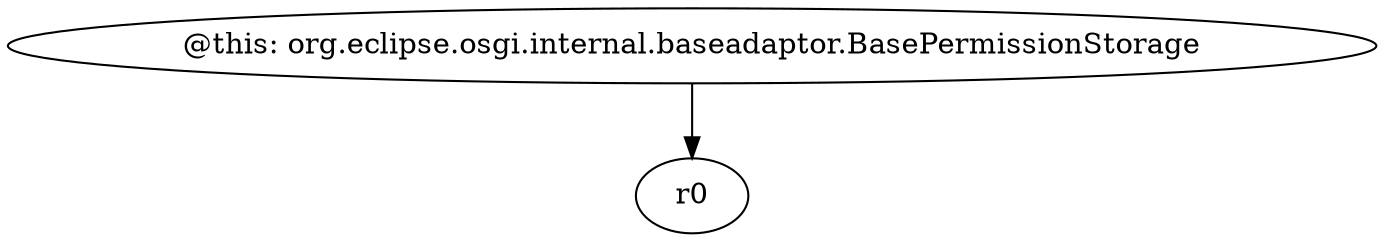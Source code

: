 digraph g {
0[label="@this: org.eclipse.osgi.internal.baseadaptor.BasePermissionStorage"]
1[label="r0"]
0->1[label=""]
}